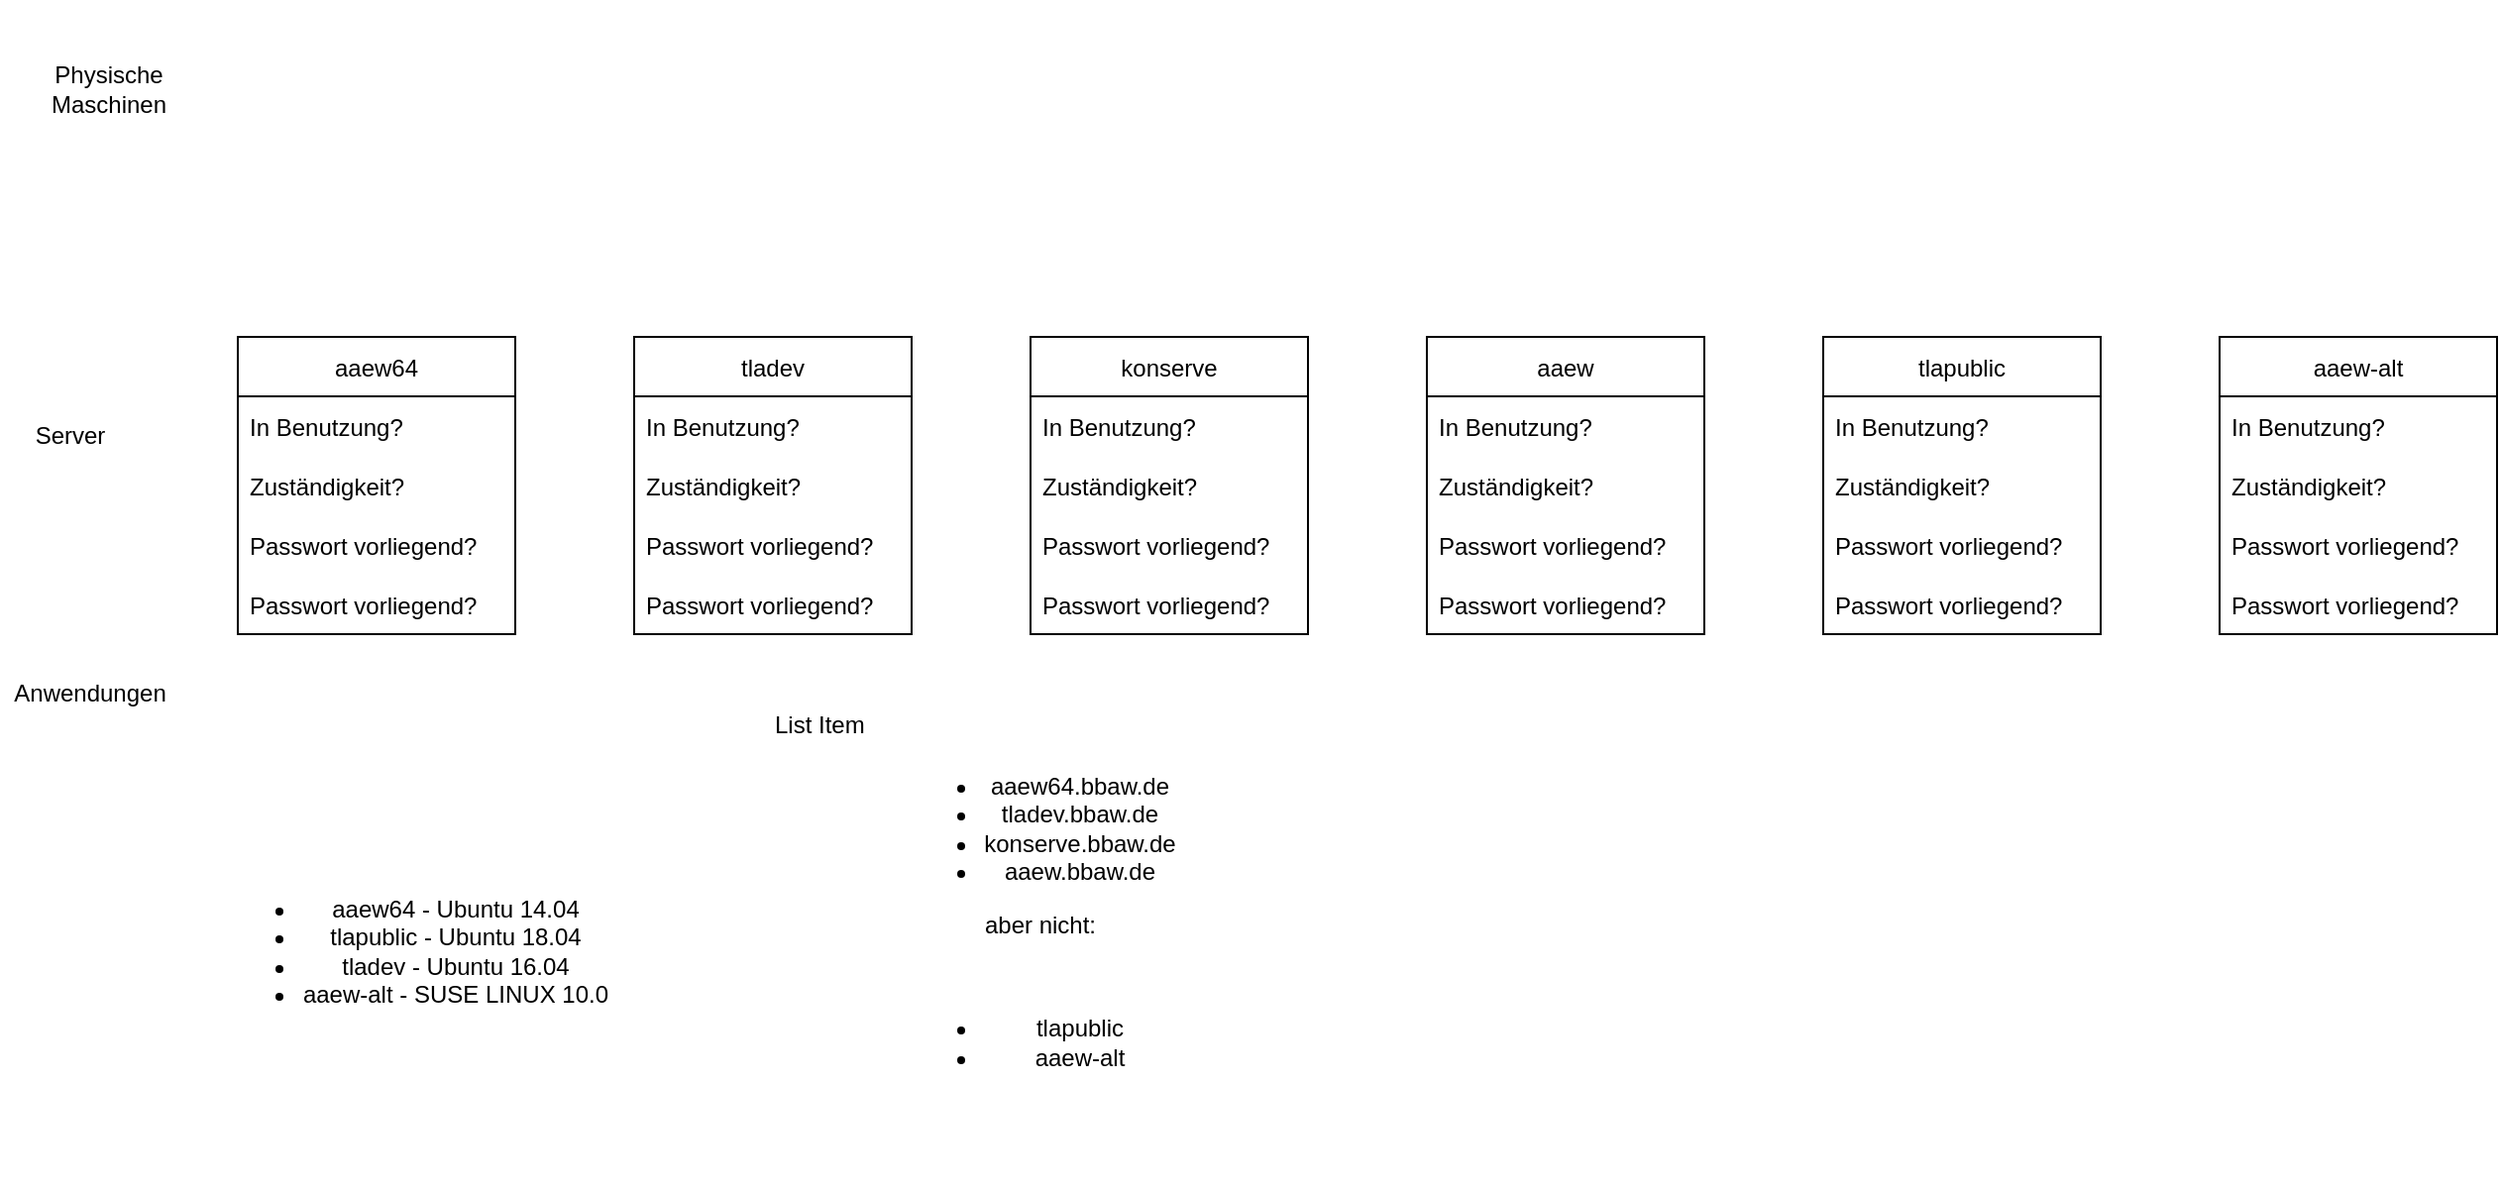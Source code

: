 <mxfile version="15.8.9" type="github"><diagram id="oGStCa2V4KCtyniO64rf" name="Page-1"><mxGraphModel dx="2200" dy="764" grid="1" gridSize="10" guides="1" tooltips="1" connect="1" arrows="1" fold="1" page="1" pageScale="1" pageWidth="850" pageHeight="1100" math="0" shadow="0"><root><mxCell id="0"/><mxCell id="1" parent="0"/><mxCell id="IDOblOYwzGSnvXgvIqCQ-1" value="&lt;ul class=&quot;markdown__list&quot;&gt;&lt;li&gt;&lt;span&gt;aaew64.bbaw.de&lt;/span&gt;&lt;/li&gt;&lt;li&gt;&lt;span&gt;tladev.bbaw.de&lt;/span&gt;&lt;/li&gt;&lt;li&gt;&lt;span&gt;konserve.bbaw.de&lt;/span&gt;&lt;/li&gt;&lt;li&gt;&lt;span&gt;aaew.bbaw.de&lt;/span&gt;&lt;/li&gt;&lt;/ul&gt;&lt;p&gt;aber nicht:&lt;/p&gt;&lt;br/&gt;&lt;ul class=&quot;markdown__list&quot;&gt;&lt;li&gt;&lt;span&gt;tlapublic&lt;/span&gt;&lt;/li&gt;&lt;li&gt;&lt;span&gt;aaew-alt&lt;/span&gt;&lt;/li&gt;&lt;/ul&gt;" style="text;html=1;strokeColor=none;fillColor=none;align=center;verticalAlign=middle;whiteSpace=wrap;rounded=0;" parent="1" vertex="1"><mxGeometry x="-445" y="380" width="260" height="230" as="geometry"/></mxCell><mxCell id="IDOblOYwzGSnvXgvIqCQ-2" value="&lt;ul class=&quot;markdown__list&quot;&gt;&lt;li&gt;&lt;span&gt;aaew64 - Ubuntu 14.04&lt;/span&gt;&lt;/li&gt;&lt;li&gt;&lt;span&gt;tlapublic - Ubuntu 18.04&lt;/span&gt;&lt;/li&gt;&lt;li&gt;&lt;span&gt;tladev - Ubuntu 16.04&lt;/span&gt;&lt;/li&gt;&lt;li&gt;&lt;span&gt;aaew-alt - SUSE LINUX 10.0&lt;/span&gt;&lt;/li&gt;&lt;/ul&gt;" style="text;html=1;strokeColor=none;fillColor=none;align=center;verticalAlign=middle;whiteSpace=wrap;rounded=0;" parent="1" vertex="1"><mxGeometry x="-820" y="390" width="380" height="240" as="geometry"/></mxCell><mxCell id="IDOblOYwzGSnvXgvIqCQ-4" value="List Item" style="text;strokeColor=none;fillColor=none;align=left;verticalAlign=middle;spacingLeft=4;spacingRight=4;overflow=hidden;points=[[0,0.5],[1,0.5]];portConstraint=eastwest;rotatable=0;" parent="1" vertex="1"><mxGeometry x="-455" y="380" width="80" height="30" as="geometry"/></mxCell><mxCell id="IDOblOYwzGSnvXgvIqCQ-5" value="tladev" style="swimlane;fontStyle=0;childLayout=stackLayout;horizontal=1;startSize=30;horizontalStack=0;resizeParent=1;resizeParentMax=0;resizeLast=0;collapsible=1;marginBottom=0;" parent="1" vertex="1"><mxGeometry x="-520" y="200" width="140" height="150" as="geometry"/></mxCell><mxCell id="IDOblOYwzGSnvXgvIqCQ-6" value="In Benutzung?" style="text;strokeColor=none;fillColor=none;align=left;verticalAlign=middle;spacingLeft=4;spacingRight=4;overflow=hidden;points=[[0,0.5],[1,0.5]];portConstraint=eastwest;rotatable=0;" parent="IDOblOYwzGSnvXgvIqCQ-5" vertex="1"><mxGeometry y="30" width="140" height="30" as="geometry"/></mxCell><mxCell id="IDOblOYwzGSnvXgvIqCQ-7" value="Zuständigkeit?" style="text;strokeColor=none;fillColor=none;align=left;verticalAlign=middle;spacingLeft=4;spacingRight=4;overflow=hidden;points=[[0,0.5],[1,0.5]];portConstraint=eastwest;rotatable=0;" parent="IDOblOYwzGSnvXgvIqCQ-5" vertex="1"><mxGeometry y="60" width="140" height="30" as="geometry"/></mxCell><mxCell id="IDOblOYwzGSnvXgvIqCQ-8" value="Passwort vorliegend?" style="text;strokeColor=none;fillColor=none;align=left;verticalAlign=middle;spacingLeft=4;spacingRight=4;overflow=hidden;points=[[0,0.5],[1,0.5]];portConstraint=eastwest;rotatable=0;" parent="IDOblOYwzGSnvXgvIqCQ-5" vertex="1"><mxGeometry y="90" width="140" height="30" as="geometry"/></mxCell><mxCell id="Jb_H4HVM1TMIb8oY_4sQ-29" value="Passwort vorliegend?" style="text;strokeColor=none;fillColor=none;align=left;verticalAlign=middle;spacingLeft=4;spacingRight=4;overflow=hidden;points=[[0,0.5],[1,0.5]];portConstraint=eastwest;rotatable=0;" vertex="1" parent="IDOblOYwzGSnvXgvIqCQ-5"><mxGeometry y="120" width="140" height="30" as="geometry"/></mxCell><mxCell id="IDOblOYwzGSnvXgvIqCQ-9" value="Physische Maschinen" style="text;html=1;strokeColor=none;fillColor=none;align=center;verticalAlign=middle;whiteSpace=wrap;rounded=0;" parent="1" vertex="1"><mxGeometry x="-815" y="30" width="60" height="90" as="geometry"/></mxCell><mxCell id="IDOblOYwzGSnvXgvIqCQ-10" value="Server" style="text;html=1;align=center;verticalAlign=middle;resizable=0;points=[];autosize=1;strokeColor=none;fillColor=none;" parent="1" vertex="1"><mxGeometry x="-830" y="240" width="50" height="20" as="geometry"/></mxCell><mxCell id="IDOblOYwzGSnvXgvIqCQ-11" value="Anwendungen" style="text;html=1;align=center;verticalAlign=middle;resizable=0;points=[];autosize=1;strokeColor=none;fillColor=none;" parent="1" vertex="1"><mxGeometry x="-840" y="370" width="90" height="20" as="geometry"/></mxCell><mxCell id="Jb_H4HVM1TMIb8oY_4sQ-1" value="aaew64" style="swimlane;fontStyle=0;childLayout=stackLayout;horizontal=1;startSize=30;horizontalStack=0;resizeParent=1;resizeParentMax=0;resizeLast=0;collapsible=1;marginBottom=0;" vertex="1" parent="1"><mxGeometry x="-720" y="200" width="140" height="150" as="geometry"><mxRectangle x="-720" y="200" width="70" height="30" as="alternateBounds"/></mxGeometry></mxCell><mxCell id="Jb_H4HVM1TMIb8oY_4sQ-2" value="In Benutzung?" style="text;strokeColor=none;fillColor=none;align=left;verticalAlign=middle;spacingLeft=4;spacingRight=4;overflow=hidden;points=[[0,0.5],[1,0.5]];portConstraint=eastwest;rotatable=0;" vertex="1" parent="Jb_H4HVM1TMIb8oY_4sQ-1"><mxGeometry y="30" width="140" height="30" as="geometry"/></mxCell><mxCell id="Jb_H4HVM1TMIb8oY_4sQ-3" value="Zuständigkeit?" style="text;strokeColor=none;fillColor=none;align=left;verticalAlign=middle;spacingLeft=4;spacingRight=4;overflow=hidden;points=[[0,0.5],[1,0.5]];portConstraint=eastwest;rotatable=0;" vertex="1" parent="Jb_H4HVM1TMIb8oY_4sQ-1"><mxGeometry y="60" width="140" height="30" as="geometry"/></mxCell><mxCell id="Jb_H4HVM1TMIb8oY_4sQ-4" value="Passwort vorliegend?" style="text;strokeColor=none;fillColor=none;align=left;verticalAlign=middle;spacingLeft=4;spacingRight=4;overflow=hidden;points=[[0,0.5],[1,0.5]];portConstraint=eastwest;rotatable=0;" vertex="1" parent="Jb_H4HVM1TMIb8oY_4sQ-1"><mxGeometry y="90" width="140" height="30" as="geometry"/></mxCell><mxCell id="Jb_H4HVM1TMIb8oY_4sQ-28" value="Passwort vorliegend?" style="text;strokeColor=none;fillColor=none;align=left;verticalAlign=middle;spacingLeft=4;spacingRight=4;overflow=hidden;points=[[0,0.5],[1,0.5]];portConstraint=eastwest;rotatable=0;" vertex="1" parent="Jb_H4HVM1TMIb8oY_4sQ-1"><mxGeometry y="120" width="140" height="30" as="geometry"/></mxCell><mxCell id="Jb_H4HVM1TMIb8oY_4sQ-5" value="konserve" style="swimlane;fontStyle=0;childLayout=stackLayout;horizontal=1;startSize=30;horizontalStack=0;resizeParent=1;resizeParentMax=0;resizeLast=0;collapsible=1;marginBottom=0;" vertex="1" parent="1"><mxGeometry x="-320" y="200" width="140" height="150" as="geometry"/></mxCell><mxCell id="Jb_H4HVM1TMIb8oY_4sQ-6" value="In Benutzung?" style="text;strokeColor=none;fillColor=none;align=left;verticalAlign=middle;spacingLeft=4;spacingRight=4;overflow=hidden;points=[[0,0.5],[1,0.5]];portConstraint=eastwest;rotatable=0;" vertex="1" parent="Jb_H4HVM1TMIb8oY_4sQ-5"><mxGeometry y="30" width="140" height="30" as="geometry"/></mxCell><mxCell id="Jb_H4HVM1TMIb8oY_4sQ-7" value="Zuständigkeit?" style="text;strokeColor=none;fillColor=none;align=left;verticalAlign=middle;spacingLeft=4;spacingRight=4;overflow=hidden;points=[[0,0.5],[1,0.5]];portConstraint=eastwest;rotatable=0;" vertex="1" parent="Jb_H4HVM1TMIb8oY_4sQ-5"><mxGeometry y="60" width="140" height="30" as="geometry"/></mxCell><mxCell id="Jb_H4HVM1TMIb8oY_4sQ-30" value="Passwort vorliegend?" style="text;strokeColor=none;fillColor=none;align=left;verticalAlign=middle;spacingLeft=4;spacingRight=4;overflow=hidden;points=[[0,0.5],[1,0.5]];portConstraint=eastwest;rotatable=0;" vertex="1" parent="Jb_H4HVM1TMIb8oY_4sQ-5"><mxGeometry y="90" width="140" height="30" as="geometry"/></mxCell><mxCell id="Jb_H4HVM1TMIb8oY_4sQ-8" value="Passwort vorliegend?" style="text;strokeColor=none;fillColor=none;align=left;verticalAlign=middle;spacingLeft=4;spacingRight=4;overflow=hidden;points=[[0,0.5],[1,0.5]];portConstraint=eastwest;rotatable=0;" vertex="1" parent="Jb_H4HVM1TMIb8oY_4sQ-5"><mxGeometry y="120" width="140" height="30" as="geometry"/></mxCell><mxCell id="Jb_H4HVM1TMIb8oY_4sQ-9" value="aaew" style="swimlane;fontStyle=0;childLayout=stackLayout;horizontal=1;startSize=30;horizontalStack=0;resizeParent=1;resizeParentMax=0;resizeLast=0;collapsible=1;marginBottom=0;" vertex="1" parent="1"><mxGeometry x="-120" y="200" width="140" height="150" as="geometry"/></mxCell><mxCell id="Jb_H4HVM1TMIb8oY_4sQ-10" value="In Benutzung?" style="text;strokeColor=none;fillColor=none;align=left;verticalAlign=middle;spacingLeft=4;spacingRight=4;overflow=hidden;points=[[0,0.5],[1,0.5]];portConstraint=eastwest;rotatable=0;" vertex="1" parent="Jb_H4HVM1TMIb8oY_4sQ-9"><mxGeometry y="30" width="140" height="30" as="geometry"/></mxCell><mxCell id="Jb_H4HVM1TMIb8oY_4sQ-11" value="Zuständigkeit?" style="text;strokeColor=none;fillColor=none;align=left;verticalAlign=middle;spacingLeft=4;spacingRight=4;overflow=hidden;points=[[0,0.5],[1,0.5]];portConstraint=eastwest;rotatable=0;" vertex="1" parent="Jb_H4HVM1TMIb8oY_4sQ-9"><mxGeometry y="60" width="140" height="30" as="geometry"/></mxCell><mxCell id="Jb_H4HVM1TMIb8oY_4sQ-12" value="Passwort vorliegend?" style="text;strokeColor=none;fillColor=none;align=left;verticalAlign=middle;spacingLeft=4;spacingRight=4;overflow=hidden;points=[[0,0.5],[1,0.5]];portConstraint=eastwest;rotatable=0;" vertex="1" parent="Jb_H4HVM1TMIb8oY_4sQ-9"><mxGeometry y="90" width="140" height="30" as="geometry"/></mxCell><mxCell id="Jb_H4HVM1TMIb8oY_4sQ-31" value="Passwort vorliegend?" style="text;strokeColor=none;fillColor=none;align=left;verticalAlign=middle;spacingLeft=4;spacingRight=4;overflow=hidden;points=[[0,0.5],[1,0.5]];portConstraint=eastwest;rotatable=0;" vertex="1" parent="Jb_H4HVM1TMIb8oY_4sQ-9"><mxGeometry y="120" width="140" height="30" as="geometry"/></mxCell><mxCell id="Jb_H4HVM1TMIb8oY_4sQ-14" value="tlapublic" style="swimlane;fontStyle=0;childLayout=stackLayout;horizontal=1;startSize=30;horizontalStack=0;resizeParent=1;resizeParentMax=0;resizeLast=0;collapsible=1;marginBottom=0;" vertex="1" parent="1"><mxGeometry x="80" y="200" width="140" height="150" as="geometry"/></mxCell><mxCell id="Jb_H4HVM1TMIb8oY_4sQ-15" value="In Benutzung?" style="text;strokeColor=none;fillColor=none;align=left;verticalAlign=middle;spacingLeft=4;spacingRight=4;overflow=hidden;points=[[0,0.5],[1,0.5]];portConstraint=eastwest;rotatable=0;" vertex="1" parent="Jb_H4HVM1TMIb8oY_4sQ-14"><mxGeometry y="30" width="140" height="30" as="geometry"/></mxCell><mxCell id="Jb_H4HVM1TMIb8oY_4sQ-16" value="Zuständigkeit?" style="text;strokeColor=none;fillColor=none;align=left;verticalAlign=middle;spacingLeft=4;spacingRight=4;overflow=hidden;points=[[0,0.5],[1,0.5]];portConstraint=eastwest;rotatable=0;" vertex="1" parent="Jb_H4HVM1TMIb8oY_4sQ-14"><mxGeometry y="60" width="140" height="30" as="geometry"/></mxCell><mxCell id="Jb_H4HVM1TMIb8oY_4sQ-17" value="Passwort vorliegend?" style="text;strokeColor=none;fillColor=none;align=left;verticalAlign=middle;spacingLeft=4;spacingRight=4;overflow=hidden;points=[[0,0.5],[1,0.5]];portConstraint=eastwest;rotatable=0;" vertex="1" parent="Jb_H4HVM1TMIb8oY_4sQ-14"><mxGeometry y="90" width="140" height="30" as="geometry"/></mxCell><mxCell id="Jb_H4HVM1TMIb8oY_4sQ-32" value="Passwort vorliegend?" style="text;strokeColor=none;fillColor=none;align=left;verticalAlign=middle;spacingLeft=4;spacingRight=4;overflow=hidden;points=[[0,0.5],[1,0.5]];portConstraint=eastwest;rotatable=0;" vertex="1" parent="Jb_H4HVM1TMIb8oY_4sQ-14"><mxGeometry y="120" width="140" height="30" as="geometry"/></mxCell><mxCell id="Jb_H4HVM1TMIb8oY_4sQ-18" value="aaew-alt" style="swimlane;fontStyle=0;childLayout=stackLayout;horizontal=1;startSize=30;horizontalStack=0;resizeParent=1;resizeParentMax=0;resizeLast=0;collapsible=1;marginBottom=0;" vertex="1" parent="1"><mxGeometry x="280" y="200" width="140" height="150" as="geometry"/></mxCell><mxCell id="Jb_H4HVM1TMIb8oY_4sQ-19" value="In Benutzung?" style="text;strokeColor=none;fillColor=none;align=left;verticalAlign=middle;spacingLeft=4;spacingRight=4;overflow=hidden;points=[[0,0.5],[1,0.5]];portConstraint=eastwest;rotatable=0;" vertex="1" parent="Jb_H4HVM1TMIb8oY_4sQ-18"><mxGeometry y="30" width="140" height="30" as="geometry"/></mxCell><mxCell id="Jb_H4HVM1TMIb8oY_4sQ-20" value="Zuständigkeit?" style="text;strokeColor=none;fillColor=none;align=left;verticalAlign=middle;spacingLeft=4;spacingRight=4;overflow=hidden;points=[[0,0.5],[1,0.5]];portConstraint=eastwest;rotatable=0;" vertex="1" parent="Jb_H4HVM1TMIb8oY_4sQ-18"><mxGeometry y="60" width="140" height="30" as="geometry"/></mxCell><mxCell id="Jb_H4HVM1TMIb8oY_4sQ-21" value="Passwort vorliegend?" style="text;strokeColor=none;fillColor=none;align=left;verticalAlign=middle;spacingLeft=4;spacingRight=4;overflow=hidden;points=[[0,0.5],[1,0.5]];portConstraint=eastwest;rotatable=0;" vertex="1" parent="Jb_H4HVM1TMIb8oY_4sQ-18"><mxGeometry y="90" width="140" height="30" as="geometry"/></mxCell><mxCell id="Jb_H4HVM1TMIb8oY_4sQ-33" value="Passwort vorliegend?" style="text;strokeColor=none;fillColor=none;align=left;verticalAlign=middle;spacingLeft=4;spacingRight=4;overflow=hidden;points=[[0,0.5],[1,0.5]];portConstraint=eastwest;rotatable=0;" vertex="1" parent="Jb_H4HVM1TMIb8oY_4sQ-18"><mxGeometry y="120" width="140" height="30" as="geometry"/></mxCell></root></mxGraphModel></diagram></mxfile>
